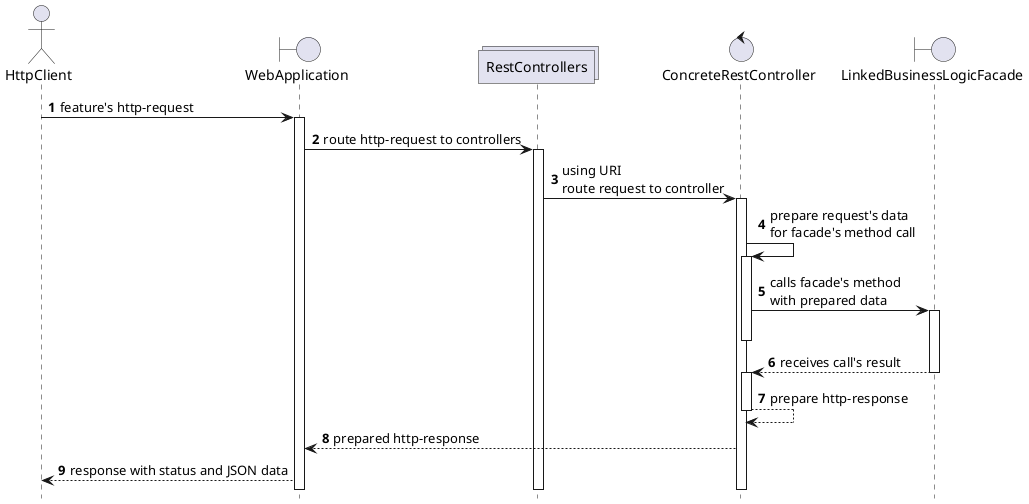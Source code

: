 @startuml

hide footbox
autonumber
actor HttpClient as client
boundary WebApplication as gate
collections RestControllers as controllers
control ConcreteRestController as controller
boundary LinkedBusinessLogicFacade as facade

client -> gate: feature's http-request
activate gate
gate -> controllers: route http-request to controllers
activate controllers
controllers->controller: using URI\nroute request to controller
activate controller
controller->controller: prepare request's data\nfor facade's method call
activate controller
controller->facade: calls facade's method\nwith prepared data
activate facade
deactivate controller
facade-->controller: receives call's result
deactivate facade
activate controller
controller--> controller: prepare http-response
deactivate controller
controller-->gate : prepared http-response
gate --> client: response with status and JSON data

@enduml